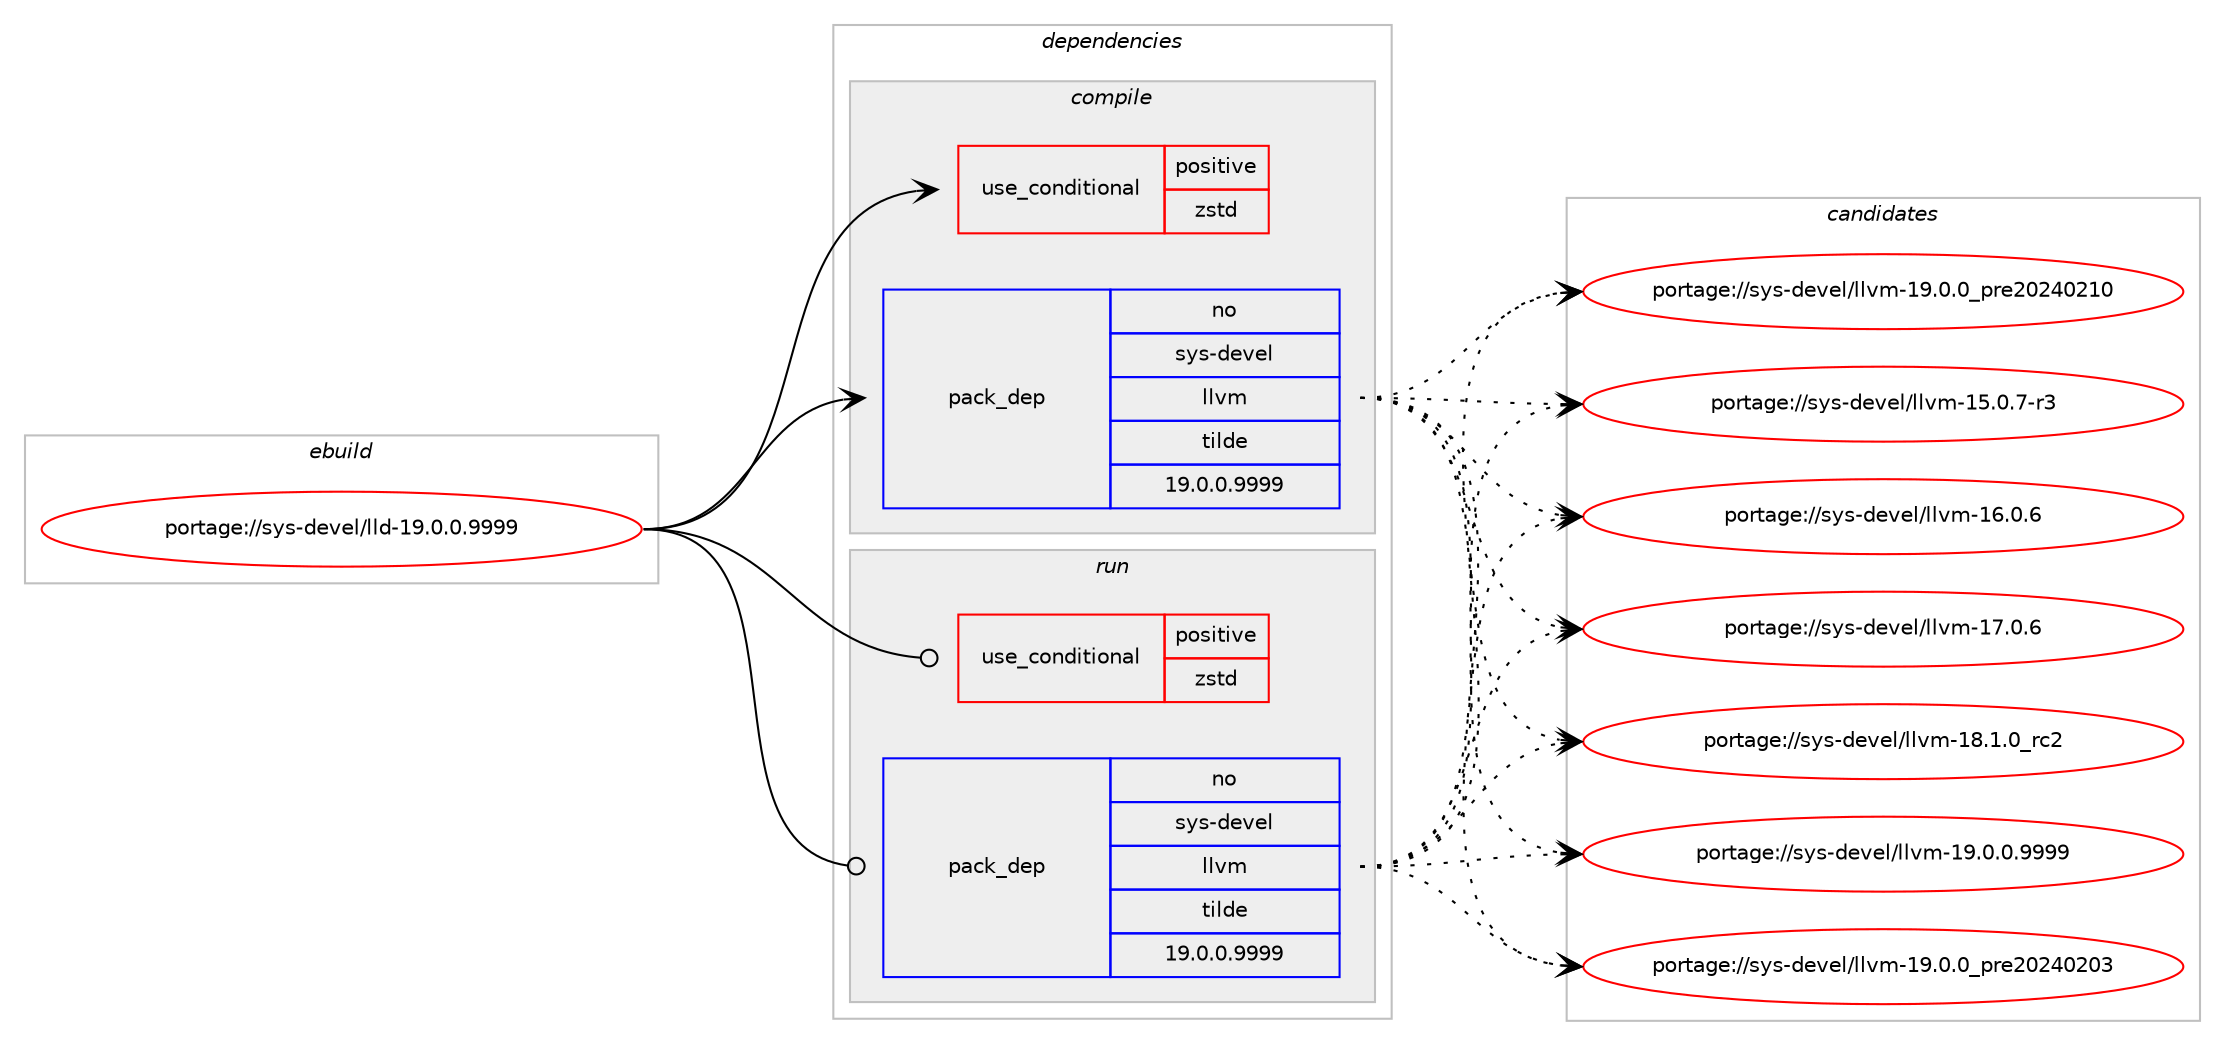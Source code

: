 digraph prolog {

# *************
# Graph options
# *************

newrank=true;
concentrate=true;
compound=true;
graph [rankdir=LR,fontname=Helvetica,fontsize=10,ranksep=1.5];#, ranksep=2.5, nodesep=0.2];
edge  [arrowhead=vee];
node  [fontname=Helvetica,fontsize=10];

# **********
# The ebuild
# **********

subgraph cluster_leftcol {
color=gray;
rank=same;
label=<<i>ebuild</i>>;
id [label="portage://sys-devel/lld-19.0.0.9999", color=red, width=4, href="../sys-devel/lld-19.0.0.9999.svg"];
}

# ****************
# The dependencies
# ****************

subgraph cluster_midcol {
color=gray;
label=<<i>dependencies</i>>;
subgraph cluster_compile {
fillcolor="#eeeeee";
style=filled;
label=<<i>compile</i>>;
subgraph cond15720 {
dependency23531 [label=<<TABLE BORDER="0" CELLBORDER="1" CELLSPACING="0" CELLPADDING="4"><TR><TD ROWSPAN="3" CELLPADDING="10">use_conditional</TD></TR><TR><TD>positive</TD></TR><TR><TD>zstd</TD></TR></TABLE>>, shape=none, color=red];
# *** BEGIN UNKNOWN DEPENDENCY TYPE (TODO) ***
# dependency23531 -> package_dependency(portage://sys-devel/lld-19.0.0.9999,install,no,app-arch,zstd,none,[,,],any_same_slot,[])
# *** END UNKNOWN DEPENDENCY TYPE (TODO) ***

}
id:e -> dependency23531:w [weight=20,style="solid",arrowhead="vee"];
subgraph pack7625 {
dependency23532 [label=<<TABLE BORDER="0" CELLBORDER="1" CELLSPACING="0" CELLPADDING="4" WIDTH="220"><TR><TD ROWSPAN="6" CELLPADDING="30">pack_dep</TD></TR><TR><TD WIDTH="110">no</TD></TR><TR><TD>sys-devel</TD></TR><TR><TD>llvm</TD></TR><TR><TD>tilde</TD></TR><TR><TD>19.0.0.9999</TD></TR></TABLE>>, shape=none, color=blue];
}
id:e -> dependency23532:w [weight=20,style="solid",arrowhead="vee"];
# *** BEGIN UNKNOWN DEPENDENCY TYPE (TODO) ***
# id -> package_dependency(portage://sys-devel/lld-19.0.0.9999,install,no,sys-libs,zlib,none,[,,],any_same_slot,[])
# *** END UNKNOWN DEPENDENCY TYPE (TODO) ***

}
subgraph cluster_compileandrun {
fillcolor="#eeeeee";
style=filled;
label=<<i>compile and run</i>>;
}
subgraph cluster_run {
fillcolor="#eeeeee";
style=filled;
label=<<i>run</i>>;
subgraph cond15721 {
dependency23533 [label=<<TABLE BORDER="0" CELLBORDER="1" CELLSPACING="0" CELLPADDING="4"><TR><TD ROWSPAN="3" CELLPADDING="10">use_conditional</TD></TR><TR><TD>positive</TD></TR><TR><TD>zstd</TD></TR></TABLE>>, shape=none, color=red];
# *** BEGIN UNKNOWN DEPENDENCY TYPE (TODO) ***
# dependency23533 -> package_dependency(portage://sys-devel/lld-19.0.0.9999,run,no,app-arch,zstd,none,[,,],any_same_slot,[])
# *** END UNKNOWN DEPENDENCY TYPE (TODO) ***

}
id:e -> dependency23533:w [weight=20,style="solid",arrowhead="odot"];
subgraph pack7626 {
dependency23534 [label=<<TABLE BORDER="0" CELLBORDER="1" CELLSPACING="0" CELLPADDING="4" WIDTH="220"><TR><TD ROWSPAN="6" CELLPADDING="30">pack_dep</TD></TR><TR><TD WIDTH="110">no</TD></TR><TR><TD>sys-devel</TD></TR><TR><TD>llvm</TD></TR><TR><TD>tilde</TD></TR><TR><TD>19.0.0.9999</TD></TR></TABLE>>, shape=none, color=blue];
}
id:e -> dependency23534:w [weight=20,style="solid",arrowhead="odot"];
# *** BEGIN UNKNOWN DEPENDENCY TYPE (TODO) ***
# id -> package_dependency(portage://sys-devel/lld-19.0.0.9999,run,no,sys-libs,zlib,none,[,,],any_same_slot,[])
# *** END UNKNOWN DEPENDENCY TYPE (TODO) ***

# *** BEGIN UNKNOWN DEPENDENCY TYPE (TODO) ***
# id -> package_dependency(portage://sys-devel/lld-19.0.0.9999,run,weak,sys-devel,lld,none,[,,],[slot(0)],[])
# *** END UNKNOWN DEPENDENCY TYPE (TODO) ***

}
}

# **************
# The candidates
# **************

subgraph cluster_choices {
rank=same;
color=gray;
label=<<i>candidates</i>>;

subgraph choice7625 {
color=black;
nodesep=1;
choice1151211154510010111810110847108108118109454953464846554511451 [label="portage://sys-devel/llvm-15.0.7-r3", color=red, width=4,href="../sys-devel/llvm-15.0.7-r3.svg"];
choice115121115451001011181011084710810811810945495446484654 [label="portage://sys-devel/llvm-16.0.6", color=red, width=4,href="../sys-devel/llvm-16.0.6.svg"];
choice115121115451001011181011084710810811810945495546484654 [label="portage://sys-devel/llvm-17.0.6", color=red, width=4,href="../sys-devel/llvm-17.0.6.svg"];
choice115121115451001011181011084710810811810945495646494648951149950 [label="portage://sys-devel/llvm-18.1.0_rc2", color=red, width=4,href="../sys-devel/llvm-18.1.0_rc2.svg"];
choice1151211154510010111810110847108108118109454957464846484657575757 [label="portage://sys-devel/llvm-19.0.0.9999", color=red, width=4,href="../sys-devel/llvm-19.0.0.9999.svg"];
choice115121115451001011181011084710810811810945495746484648951121141015048505248504851 [label="portage://sys-devel/llvm-19.0.0_pre20240203", color=red, width=4,href="../sys-devel/llvm-19.0.0_pre20240203.svg"];
choice115121115451001011181011084710810811810945495746484648951121141015048505248504948 [label="portage://sys-devel/llvm-19.0.0_pre20240210", color=red, width=4,href="../sys-devel/llvm-19.0.0_pre20240210.svg"];
dependency23532:e -> choice1151211154510010111810110847108108118109454953464846554511451:w [style=dotted,weight="100"];
dependency23532:e -> choice115121115451001011181011084710810811810945495446484654:w [style=dotted,weight="100"];
dependency23532:e -> choice115121115451001011181011084710810811810945495546484654:w [style=dotted,weight="100"];
dependency23532:e -> choice115121115451001011181011084710810811810945495646494648951149950:w [style=dotted,weight="100"];
dependency23532:e -> choice1151211154510010111810110847108108118109454957464846484657575757:w [style=dotted,weight="100"];
dependency23532:e -> choice115121115451001011181011084710810811810945495746484648951121141015048505248504851:w [style=dotted,weight="100"];
dependency23532:e -> choice115121115451001011181011084710810811810945495746484648951121141015048505248504948:w [style=dotted,weight="100"];
}
subgraph choice7626 {
color=black;
nodesep=1;
choice1151211154510010111810110847108108118109454953464846554511451 [label="portage://sys-devel/llvm-15.0.7-r3", color=red, width=4,href="../sys-devel/llvm-15.0.7-r3.svg"];
choice115121115451001011181011084710810811810945495446484654 [label="portage://sys-devel/llvm-16.0.6", color=red, width=4,href="../sys-devel/llvm-16.0.6.svg"];
choice115121115451001011181011084710810811810945495546484654 [label="portage://sys-devel/llvm-17.0.6", color=red, width=4,href="../sys-devel/llvm-17.0.6.svg"];
choice115121115451001011181011084710810811810945495646494648951149950 [label="portage://sys-devel/llvm-18.1.0_rc2", color=red, width=4,href="../sys-devel/llvm-18.1.0_rc2.svg"];
choice1151211154510010111810110847108108118109454957464846484657575757 [label="portage://sys-devel/llvm-19.0.0.9999", color=red, width=4,href="../sys-devel/llvm-19.0.0.9999.svg"];
choice115121115451001011181011084710810811810945495746484648951121141015048505248504851 [label="portage://sys-devel/llvm-19.0.0_pre20240203", color=red, width=4,href="../sys-devel/llvm-19.0.0_pre20240203.svg"];
choice115121115451001011181011084710810811810945495746484648951121141015048505248504948 [label="portage://sys-devel/llvm-19.0.0_pre20240210", color=red, width=4,href="../sys-devel/llvm-19.0.0_pre20240210.svg"];
dependency23534:e -> choice1151211154510010111810110847108108118109454953464846554511451:w [style=dotted,weight="100"];
dependency23534:e -> choice115121115451001011181011084710810811810945495446484654:w [style=dotted,weight="100"];
dependency23534:e -> choice115121115451001011181011084710810811810945495546484654:w [style=dotted,weight="100"];
dependency23534:e -> choice115121115451001011181011084710810811810945495646494648951149950:w [style=dotted,weight="100"];
dependency23534:e -> choice1151211154510010111810110847108108118109454957464846484657575757:w [style=dotted,weight="100"];
dependency23534:e -> choice115121115451001011181011084710810811810945495746484648951121141015048505248504851:w [style=dotted,weight="100"];
dependency23534:e -> choice115121115451001011181011084710810811810945495746484648951121141015048505248504948:w [style=dotted,weight="100"];
}
}

}
